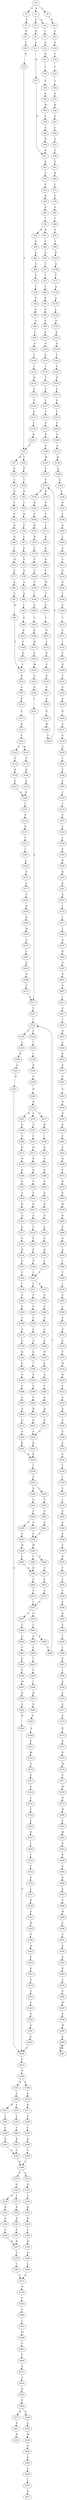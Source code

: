 strict digraph  {
	S0 -> S1 [ label = N ];
	S0 -> S2 [ label = L ];
	S0 -> S3 [ label = V ];
	S1 -> S4 [ label = Q ];
	S1 -> S5 [ label = S ];
	S2 -> S6 [ label = D ];
	S3 -> S7 [ label = F ];
	S4 -> S8 [ label = L ];
	S5 -> S9 [ label = A ];
	S6 -> S10 [ label = G ];
	S7 -> S11 [ label = F ];
	S8 -> S12 [ label = A ];
	S9 -> S13 [ label = A ];
	S10 -> S14 [ label = S ];
	S11 -> S15 [ label = I ];
	S12 -> S16 [ label = Q ];
	S13 -> S17 [ label = N ];
	S14 -> S18 [ label = L ];
	S15 -> S19 [ label = K ];
	S16 -> S20 [ label = L ];
	S17 -> S21 [ label = H ];
	S18 -> S22 [ label = L ];
	S19 -> S23 [ label = P ];
	S20 -> S24 [ label = A ];
	S21 -> S25 [ label = R ];
	S22 -> S26 [ label = L ];
	S23 -> S27 [ label = M ];
	S23 -> S28 [ label = V ];
	S24 -> S29 [ label = K ];
	S25 -> S30 [ label = A ];
	S26 -> S31 [ label = G ];
	S27 -> S32 [ label = P ];
	S28 -> S33 [ label = P ];
	S29 -> S34 [ label = M ];
	S30 -> S35 [ label = A ];
	S31 -> S36 [ label = K ];
	S32 -> S37 [ label = C ];
	S33 -> S38 [ label = Y ];
	S34 -> S39 [ label = A ];
	S35 -> S40 [ label = Q ];
	S36 -> S41 [ label = A ];
	S37 -> S42 [ label = H ];
	S38 -> S43 [ label = H ];
	S39 -> S44 [ label = A ];
	S40 -> S45 [ label = R ];
	S41 -> S46 [ label = L ];
	S42 -> S47 [ label = Y ];
	S43 -> S48 [ label = Y ];
	S44 -> S49 [ label = N ];
	S45 -> S50 [ label = T ];
	S46 -> S51 [ label = E ];
	S47 -> S52 [ label = R ];
	S48 -> S53 [ label = R ];
	S49 -> S21 [ label = H ];
	S50 -> S54 [ label = K ];
	S50 -> S55 [ label = R ];
	S51 -> S56 [ label = G ];
	S52 -> S57 [ label = Q ];
	S53 -> S58 [ label = F ];
	S54 -> S59 [ label = G ];
	S55 -> S60 [ label = G ];
	S56 -> S61 [ label = V ];
	S57 -> S62 [ label = N ];
	S58 -> S63 [ label = L ];
	S59 -> S64 [ label = E ];
	S60 -> S65 [ label = E ];
	S61 -> S66 [ label = R ];
	S62 -> S67 [ label = Y ];
	S63 -> S68 [ label = F ];
	S64 -> S69 [ label = G ];
	S65 -> S70 [ label = G ];
	S66 -> S71 [ label = L ];
	S67 -> S72 [ label = M ];
	S68 -> S73 [ label = P ];
	S69 -> S74 [ label = F ];
	S70 -> S75 [ label = T ];
	S71 -> S76 [ label = V ];
	S72 -> S77 [ label = G ];
	S73 -> S78 [ label = S ];
	S74 -> S79 [ label = F ];
	S75 -> S80 [ label = F ];
	S76 -> S81 [ label = A ];
	S77 -> S82 [ label = R ];
	S78 -> S83 [ label = Y ];
	S79 -> S84 [ label = E ];
	S80 -> S85 [ label = K ];
	S81 -> S86 [ label = T ];
	S82 -> S87 [ label = F ];
	S83 -> S88 [ label = A ];
	S84 -> S89 [ label = N ];
	S85 -> S90 [ label = R ];
	S86 -> S91 [ label = V ];
	S87 -> S92 [ label = N ];
	S88 -> S93 [ label = I ];
	S89 -> S94 [ label = N ];
	S90 -> S95 [ label = E ];
	S91 -> S96 [ label = L ];
	S92 -> S97 [ label = Y ];
	S93 -> S98 [ label = D ];
	S94 -> S99 [ label = G ];
	S95 -> S100 [ label = G ];
	S96 -> S101 [ label = R ];
	S97 -> S102 [ label = N ];
	S98 -> S103 [ label = R ];
	S99 -> S104 [ label = V ];
	S100 -> S105 [ label = V ];
	S101 -> S106 [ label = Q ];
	S102 -> S107 [ label = A ];
	S103 -> S108 [ label = F ];
	S104 -> S109 [ label = T ];
	S105 -> S110 [ label = Q ];
	S106 -> S111 [ label = P ];
	S107 -> S112 [ label = R ];
	S108 -> S113 [ label = N ];
	S109 -> S114 [ label = L ];
	S110 -> S115 [ label = L ];
	S111 -> S116 [ label = Q ];
	S112 -> S117 [ label = Y ];
	S113 -> S97 [ label = Y ];
	S114 -> S118 [ label = Q ];
	S115 -> S119 [ label = E ];
	S116 -> S120 [ label = A ];
	S117 -> S121 [ label = N ];
	S118 -> S122 [ label = V ];
	S119 -> S123 [ label = V ];
	S120 -> S124 [ label = L ];
	S121 -> S125 [ label = P ];
	S122 -> S126 [ label = Y ];
	S123 -> S127 [ label = L ];
	S124 -> S128 [ label = K ];
	S125 -> S129 [ label = F ];
	S125 -> S130 [ label = M ];
	S126 -> S131 [ label = F ];
	S127 -> S132 [ label = F ];
	S128 -> S133 [ label = K ];
	S129 -> S134 [ label = P ];
	S130 -> S135 [ label = P ];
	S131 -> S136 [ label = I ];
	S132 -> S137 [ label = A ];
	S133 -> S138 [ label = H ];
	S134 -> S139 [ label = K ];
	S135 -> S140 [ label = K ];
	S136 -> S141 [ label = K ];
	S137 -> S142 [ label = R ];
	S138 -> S143 [ label = V ];
	S139 -> S144 [ label = P ];
	S140 -> S145 [ label = P ];
	S141 -> S23 [ label = P ];
	S142 -> S146 [ label = P ];
	S143 -> S147 [ label = G ];
	S144 -> S148 [ label = D ];
	S145 -> S148 [ label = D ];
	S146 -> S149 [ label = M ];
	S147 -> S150 [ label = H ];
	S148 -> S151 [ label = L ];
	S149 -> S152 [ label = P ];
	S150 -> S153 [ label = S ];
	S151 -> S154 [ label = P ];
	S152 -> S155 [ label = P ];
	S153 -> S156 [ label = A ];
	S154 -> S157 [ label = R ];
	S155 -> S158 [ label = P ];
	S155 -> S159 [ label = H ];
	S156 -> S160 [ label = T ];
	S157 -> S161 [ label = Y ];
	S158 -> S162 [ label = D ];
	S159 -> S163 [ label = H ];
	S160 -> S164 [ label = F ];
	S161 -> S165 [ label = I ];
	S162 -> S166 [ label = F ];
	S163 -> S167 [ label = Y ];
	S164 -> S168 [ label = V ];
	S165 -> S169 [ label = A ];
	S166 -> S170 [ label = H ];
	S167 -> S171 [ label = S ];
	S168 -> S172 [ label = K ];
	S169 -> S173 [ label = P ];
	S170 -> S174 [ label = R ];
	S171 -> S175 [ label = R ];
	S172 -> S176 [ label = M ];
	S173 -> S177 [ label = E ];
	S174 -> S178 [ label = Y ];
	S175 -> S179 [ label = Q ];
	S176 -> S180 [ label = E ];
	S177 -> S181 [ label = G ];
	S178 -> S182 [ label = F ];
	S179 -> S183 [ label = H ];
	S180 -> S184 [ label = Q ];
	S181 -> S185 [ label = R ];
	S182 -> S186 [ label = V ];
	S183 -> S187 [ label = P ];
	S184 -> S188 [ label = E ];
	S185 -> S189 [ label = K ];
	S186 -> S190 [ label = P ];
	S187 -> S191 [ label = M ];
	S188 -> S192 [ label = H ];
	S189 -> S193 [ label = M ];
	S190 -> S194 [ label = L ];
	S191 -> S195 [ label = G ];
	S192 -> S196 [ label = I ];
	S193 -> S197 [ label = A ];
	S194 -> S198 [ label = G ];
	S195 -> S199 [ label = R ];
	S196 -> S200 [ label = A ];
	S197 -> S201 [ label = L ];
	S198 -> S202 [ label = L ];
	S199 -> S203 [ label = Y ];
	S200 -> S204 [ label = L ];
	S201 -> S205 [ label = G ];
	S202 -> S206 [ label = K ];
	S203 -> S207 [ label = N ];
	S204 -> S208 [ label = S ];
	S205 -> S209 [ label = N ];
	S206 -> S210 [ label = M ];
	S207 -> S211 [ label = Y ];
	S208 -> S212 [ label = V ];
	S209 -> S213 [ label = L ];
	S210 -> S214 [ label = A ];
	S211 -> S215 [ label = N ];
	S212 -> S216 [ label = D ];
	S213 -> S217 [ label = E ];
	S214 -> S218 [ label = M ];
	S215 -> S219 [ label = P ];
	S216 -> S220 [ label = K ];
	S217 -> S221 [ label = V ];
	S218 -> S222 [ label = G ];
	S219 -> S223 [ label = R ];
	S220 -> S224 [ label = F ];
	S221 -> S225 [ label = T ];
	S222 -> S226 [ label = N ];
	S223 -> S227 [ label = Y ];
	S224 -> S228 [ label = A ];
	S225 -> S229 [ label = P ];
	S225 -> S230 [ label = F ];
	S226 -> S231 [ label = L ];
	S227 -> S232 [ label = G ];
	S228 -> S233 [ label = T ];
	S229 -> S234 [ label = T ];
	S230 -> S235 [ label = L ];
	S231 -> S217 [ label = E ];
	S232 -> S236 [ label = P ];
	S233 -> S237 [ label = E ];
	S234 -> S238 [ label = I ];
	S235 -> S239 [ label = K ];
	S236 -> S240 [ label = M ];
	S237 -> S241 [ label = I ];
	S238 -> S242 [ label = S ];
	S239 -> S243 [ label = A ];
	S240 -> S244 [ label = P ];
	S241 -> S245 [ label = S ];
	S242 -> S246 [ label = G ];
	S243 -> S247 [ label = H ];
	S244 -> S155 [ label = P ];
	S245 -> S248 [ label = Q ];
	S246 -> S249 [ label = P ];
	S247 -> S250 [ label = A ];
	S248 -> S251 [ label = V ];
	S249 -> S252 [ label = N ];
	S250 -> S253 [ label = P ];
	S251 -> S254 [ label = A ];
	S252 -> S255 [ label = N ];
	S252 -> S256 [ label = T ];
	S252 -> S257 [ label = S ];
	S253 -> S258 [ label = G ];
	S254 -> S259 [ label = A ];
	S255 -> S260 [ label = N ];
	S256 -> S261 [ label = G ];
	S257 -> S262 [ label = N ];
	S258 -> S263 [ label = R ];
	S258 -> S264 [ label = E ];
	S259 -> S265 [ label = Q ];
	S260 -> S266 [ label = V ];
	S261 -> S267 [ label = L ];
	S262 -> S268 [ label = I ];
	S263 -> S269 [ label = E ];
	S264 -> S270 [ label = E ];
	S265 -> S271 [ label = V ];
	S266 -> S272 [ label = N ];
	S267 -> S273 [ label = N ];
	S268 -> S274 [ label = D ];
	S269 -> S275 [ label = R ];
	S269 -> S276 [ label = S ];
	S270 -> S277 [ label = R ];
	S271 -> S278 [ label = A ];
	S272 -> S279 [ label = S ];
	S273 -> S280 [ label = H ];
	S274 -> S281 [ label = V ];
	S275 -> S282 [ label = L ];
	S276 -> S283 [ label = L ];
	S277 -> S284 [ label = V ];
	S278 -> S285 [ label = Q ];
	S279 -> S286 [ label = K ];
	S280 -> S287 [ label = K ];
	S281 -> S288 [ label = K ];
	S282 -> S289 [ label = L ];
	S283 -> S290 [ label = L ];
	S284 -> S291 [ label = L ];
	S285 -> S292 [ label = L ];
	S286 -> S293 [ label = P ];
	S287 -> S294 [ label = P ];
	S288 -> S295 [ label = P ];
	S289 -> S296 [ label = K ];
	S290 -> S297 [ label = K ];
	S291 -> S298 [ label = K ];
	S292 -> S299 [ label = E ];
	S293 -> S300 [ label = P ];
	S294 -> S301 [ label = P ];
	S295 -> S302 [ label = S ];
	S296 -> S303 [ label = Y ];
	S297 -> S303 [ label = Y ];
	S298 -> S304 [ label = Y ];
	S299 -> S305 [ label = E ];
	S300 -> S306 [ label = K ];
	S301 -> S307 [ label = R ];
	S302 -> S308 [ label = R ];
	S303 -> S309 [ label = Q ];
	S304 -> S309 [ label = Q ];
	S305 -> S310 [ label = T ];
	S306 -> S311 [ label = Q ];
	S307 -> S312 [ label = A ];
	S308 -> S313 [ label = P ];
	S309 -> S314 [ label = P ];
	S309 -> S315 [ label = A ];
	S310 -> S316 [ label = T ];
	S311 -> S317 [ label = V ];
	S312 -> S318 [ label = P ];
	S313 -> S319 [ label = A ];
	S314 -> S320 [ label = Q ];
	S315 -> S321 [ label = Q ];
	S316 -> S322 [ label = P ];
	S317 -> S323 [ label = P ];
	S318 -> S324 [ label = P ];
	S319 -> S325 [ label = P ];
	S320 -> S326 [ label = V ];
	S320 -> S327 [ label = I ];
	S321 -> S328 [ label = L ];
	S322 -> S329 [ label = Y ];
	S323 -> S330 [ label = K ];
	S324 -> S331 [ label = R ];
	S325 -> S332 [ label = R ];
	S326 -> S333 [ label = R ];
	S327 -> S334 [ label = R ];
	S328 -> S335 [ label = K ];
	S329 -> S336 [ label = I ];
	S330 -> S337 [ label = P ];
	S331 -> S338 [ label = P ];
	S332 -> S339 [ label = P ];
	S333 -> S340 [ label = N ];
	S334 -> S341 [ label = N ];
	S335 -> S342 [ label = N ];
	S336 -> S343 [ label = E ];
	S337 -> S344 [ label = L ];
	S338 -> S345 [ label = L ];
	S339 -> S345 [ label = L ];
	S340 -> S346 [ label = F ];
	S341 -> S347 [ label = F ];
	S342 -> S348 [ label = Y ];
	S343 -> S349 [ label = K ];
	S344 -> S350 [ label = T ];
	S345 -> S351 [ label = A ];
	S345 -> S352 [ label = V ];
	S346 -> S353 [ label = R ];
	S347 -> S353 [ label = R ];
	S348 -> S354 [ label = R ];
	S349 -> S355 [ label = H ];
	S350 -> S356 [ label = S ];
	S351 -> S357 [ label = T ];
	S352 -> S358 [ label = S ];
	S353 -> S359 [ label = A ];
	S354 -> S360 [ label = A ];
	S355 -> S361 [ label = K ];
	S356 -> S362 [ label = E ];
	S357 -> S363 [ label = E ];
	S358 -> S364 [ label = E ];
	S359 -> S365 [ label = L ];
	S360 -> S366 [ label = L ];
	S361 -> S367 [ label = K ];
	S362 -> S368 [ label = T ];
	S363 -> S369 [ label = A ];
	S364 -> S370 [ label = E ];
	S365 -> S371 [ label = E ];
	S366 -> S371 [ label = E ];
	S367 -> S372 [ label = I ];
	S368 -> S373 [ label = L ];
	S369 -> S374 [ label = L ];
	S370 -> S375 [ label = L ];
	S371 -> S376 [ label = N ];
	S372 -> S377 [ label = I ];
	S373 -> S378 [ label = A ];
	S374 -> S379 [ label = A ];
	S375 -> S380 [ label = A ];
	S376 -> S381 [ label = V ];
	S377 -> S382 [ label = L ];
	S378 -> S383 [ label = K ];
	S379 -> S384 [ label = R ];
	S380 -> S385 [ label = R ];
	S381 -> S386 [ label = L ];
	S382 -> S387 [ label = Q ];
	S383 -> S388 [ label = S ];
	S384 -> S389 [ label = T ];
	S385 -> S390 [ label = A ];
	S386 -> S391 [ label = C ];
	S387 -> S392 [ label = D ];
	S388 -> S393 [ label = A ];
	S389 -> S394 [ label = A ];
	S390 -> S395 [ label = A ];
	S391 -> S396 [ label = M ];
	S392 -> S397 [ label = D ];
	S393 -> S398 [ label = V ];
	S394 -> S399 [ label = A ];
	S395 -> S400 [ label = T ];
	S396 -> S401 [ label = P ];
	S397 -> S402 [ label = R ];
	S398 -> S403 [ label = A ];
	S399 -> S404 [ label = S ];
	S400 -> S405 [ label = S ];
	S401 -> S406 [ label = T ];
	S402 -> S407 [ label = S ];
	S403 -> S408 [ label = Q ];
	S404 -> S409 [ label = H ];
	S405 -> S410 [ label = H ];
	S406 -> S411 [ label = K ];
	S407 -> S412 [ label = I ];
	S408 -> S413 [ label = Q ];
	S409 -> S414 [ label = Q ];
	S410 -> S415 [ label = Q ];
	S411 -> S416 [ label = E ];
	S412 -> S417 [ label = G ];
	S413 -> S418 [ label = A ];
	S414 -> S419 [ label = A ];
	S415 -> S419 [ label = A ];
	S416 -> S420 [ label = K ];
	S417 -> S421 [ label = T ];
	S418 -> S422 [ label = K ];
	S419 -> S423 [ label = K ];
	S420 -> S424 [ label = P ];
	S421 -> S425 [ label = D ];
	S422 -> S426 [ label = K ];
	S423 -> S426 [ label = K ];
	S424 -> S427 [ label = K ];
	S424 -> S428 [ label = N ];
	S425 -> S429 [ label = V ];
	S426 -> S430 [ label = I ];
	S427 -> S431 [ label = A ];
	S428 -> S432 [ label = A ];
	S429 -> S433 [ label = R ];
	S430 -> S434 [ label = S ];
	S431 -> S435 [ label = M ];
	S432 -> S436 [ label = M ];
	S433 -> S437 [ label = A ];
	S434 -> S438 [ label = S ];
	S434 -> S439 [ label = T ];
	S436 -> S440 [ label = N ];
	S437 -> S441 [ label = G ];
	S438 -> S442 [ label = G ];
	S439 -> S443 [ label = G ];
	S440 -> S444 [ label = E ];
	S441 -> S445 [ label = E ];
	S442 -> S446 [ label = E ];
	S443 -> S447 [ label = E ];
	S444 -> S448 [ label = E ];
	S445 -> S449 [ label = N ];
	S446 -> S450 [ label = S ];
	S446 -> S451 [ label = A ];
	S447 -> S452 [ label = A ];
	S448 -> S453 [ label = L ];
	S449 -> S454 [ label = P ];
	S450 -> S455 [ label = E ];
	S451 -> S456 [ label = E ];
	S452 -> S456 [ label = E ];
	S453 -> S457 [ label = S ];
	S454 -> S458 [ label = R ];
	S455 -> S459 [ label = W ];
	S456 -> S460 [ label = W ];
	S458 -> S461 [ label = F ];
	S459 -> S462 [ label = T ];
	S460 -> S463 [ label = T ];
	S460 -> S464 [ label = V ];
	S461 -> S465 [ label = F ];
	S462 -> S466 [ label = Q ];
	S463 -> S466 [ label = Q ];
	S464 -> S467 [ label = Q ];
	S465 -> S468 [ label = Q ];
	S466 -> S469 [ label = E ];
	S467 -> S470 [ label = E ];
	S468 -> S471 [ label = F ];
	S469 -> S472 [ label = G ];
	S470 -> S473 [ label = G ];
	S471 -> S474 [ label = H ];
	S472 -> S475 [ label = L ];
	S473 -> S475 [ label = L ];
	S474 -> S476 [ label = P ];
	S475 -> S477 [ label = S ];
	S475 -> S478 [ label = A ];
	S476 -> S479 [ label = M ];
	S477 -> S480 [ label = L ];
	S478 -> S481 [ label = L ];
	S479 -> S482 [ label = N ];
	S480 -> S483 [ label = Q ];
	S481 -> S484 [ label = E ];
	S481 -> S485 [ label = Q ];
	S482 -> S486 [ label = P ];
	S483 -> S487 [ label = V ];
	S484 -> S488 [ label = V ];
	S485 -> S489 [ label = V ];
	S486 -> S490 [ label = R ];
	S487 -> S491 [ label = S ];
	S488 -> S225 [ label = T ];
	S489 -> S492 [ label = T ];
	S490 -> S493 [ label = A ];
	S491 -> S494 [ label = F ];
	S492 -> S495 [ label = F ];
	S493 -> S496 [ label = L ];
	S494 -> S497 [ label = M ];
	S495 -> S498 [ label = I ];
	S496 -> S499 [ label = Y ];
	S497 -> S500 [ label = K ];
	S498 -> S501 [ label = H ];
	S499 -> S502 [ label = L ];
	S500 -> S503 [ label = A ];
	S501 -> S504 [ label = R ];
	S502 -> S505 [ label = P ];
	S503 -> S506 [ label = H ];
	S504 -> S507 [ label = S ];
	S505 -> S508 [ label = L ];
	S506 -> S250 [ label = A ];
	S507 -> S509 [ label = S ];
	S508 -> S510 [ label = P ];
	S509 -> S511 [ label = E ];
	S510 -> S512 [ label = T ];
	S511 -> S513 [ label = W ];
	S512 -> S514 [ label = G ];
	S513 -> S515 [ label = G ];
	S514 -> S516 [ label = T ];
	S515 -> S517 [ label = V ];
	S516 -> S518 [ label = M ];
	S517 -> S519 [ label = S ];
	S518 -> S520 [ label = R ];
	S519 -> S521 [ label = L ];
	S520 -> S522 [ label = C ];
	S521 -> S523 [ label = C ];
	S522 -> S524 [ label = Y ];
	S523 -> S525 [ label = V ];
	S524 -> S526 [ label = S ];
	S525 -> S527 [ label = S ];
	S526 -> S528 [ label = V ];
	S527 -> S529 [ label = L ];
	S528 -> S530 [ label = E ];
	S529 -> S531 [ label = I ];
	S530 -> S532 [ label = E ];
	S531 -> S533 [ label = F ];
	S532 -> S534 [ label = E ];
	S533 -> S535 [ label = S ];
	S534 -> S536 [ label = Y ];
	S535 -> S537 [ label = L ];
	S536 -> S538 [ label = L ];
	S537 -> S539 [ label = D ];
	S538 -> S540 [ label = S ];
	S539 -> S541 [ label = A ];
	S540 -> S542 [ label = L ];
	S541 -> S543 [ label = W ];
	S542 -> S544 [ label = E ];
	S543 -> S545 [ label = A ];
	S544 -> S546 [ label = E ];
	S545 -> S547 [ label = A ];
	S546 -> S548 [ label = K ];
	S547 -> S549 [ label = P ];
	S548 -> S550 [ label = Y ];
	S549 -> S551 [ label = S ];
	S550 -> S552 [ label = R ];
	S551 -> S553 [ label = S ];
	S552 -> S554 [ label = Y ];
	S553 -> S555 [ label = G ];
	S554 -> S556 [ label = Y ];
	S555 -> S557 [ label = V ];
	S556 -> S558 [ label = V ];
	S557 -> S559 [ label = K ];
	S558 -> S560 [ label = E ];
	S559 -> S561 [ label = A ];
	S560 -> S562 [ label = Q ];
	S561 -> S563 [ label = H ];
	S562 -> S564 [ label = E ];
	S563 -> S250 [ label = A ];
	S564 -> S565 [ label = Y ];
	S565 -> S566 [ label = L ];
	S566 -> S567 [ label = R ];
	S567 -> S568 [ label = I ];
	S568 -> S569 [ label = D ];
	S569 -> S570 [ label = E ];
	S570 -> S571 [ label = E ];
	S571 -> S572 [ label = E ];
	S572 -> S573 [ label = R ];
	S573 -> S574 [ label = K ];
	S574 -> S575 [ label = R ];
	S575 -> S576 [ label = M ];
	S576 -> S577 [ label = E ];
	S577 -> S578 [ label = M ];
	S578 -> S579 [ label = H ];
	S579 -> S580 [ label = W ];
	S580 -> S581 [ label = E ];
	S581 -> S582 [ label = M ];
	S582 -> S583 [ label = R ];
	S583 -> S584 [ label = K ];
	S584 -> S585 [ label = K ];
	S585 -> S586 [ label = Q ];
	S586 -> S587 [ label = E ];
	S587 -> S588 [ label = E ];
	S588 -> S589 [ label = M ];
	S589 -> S590 [ label = V ];
	S590 -> S591 [ label = A ];
	S591 -> S592 [ label = E ];
	S592 -> S593 [ label = K ];
	S593 -> S594 [ label = K ];
	S594 -> S595 [ label = A ];
	S595 -> S596 [ label = E ];
	S596 -> S597 [ label = M ];
	S597 -> S598 [ label = K ];
	S598 -> S599 [ label = M ];
	S599 -> S600 [ label = K ];
	S600 -> S601 [ label = M ];
	S601 -> S600 [ label = K ];
}
